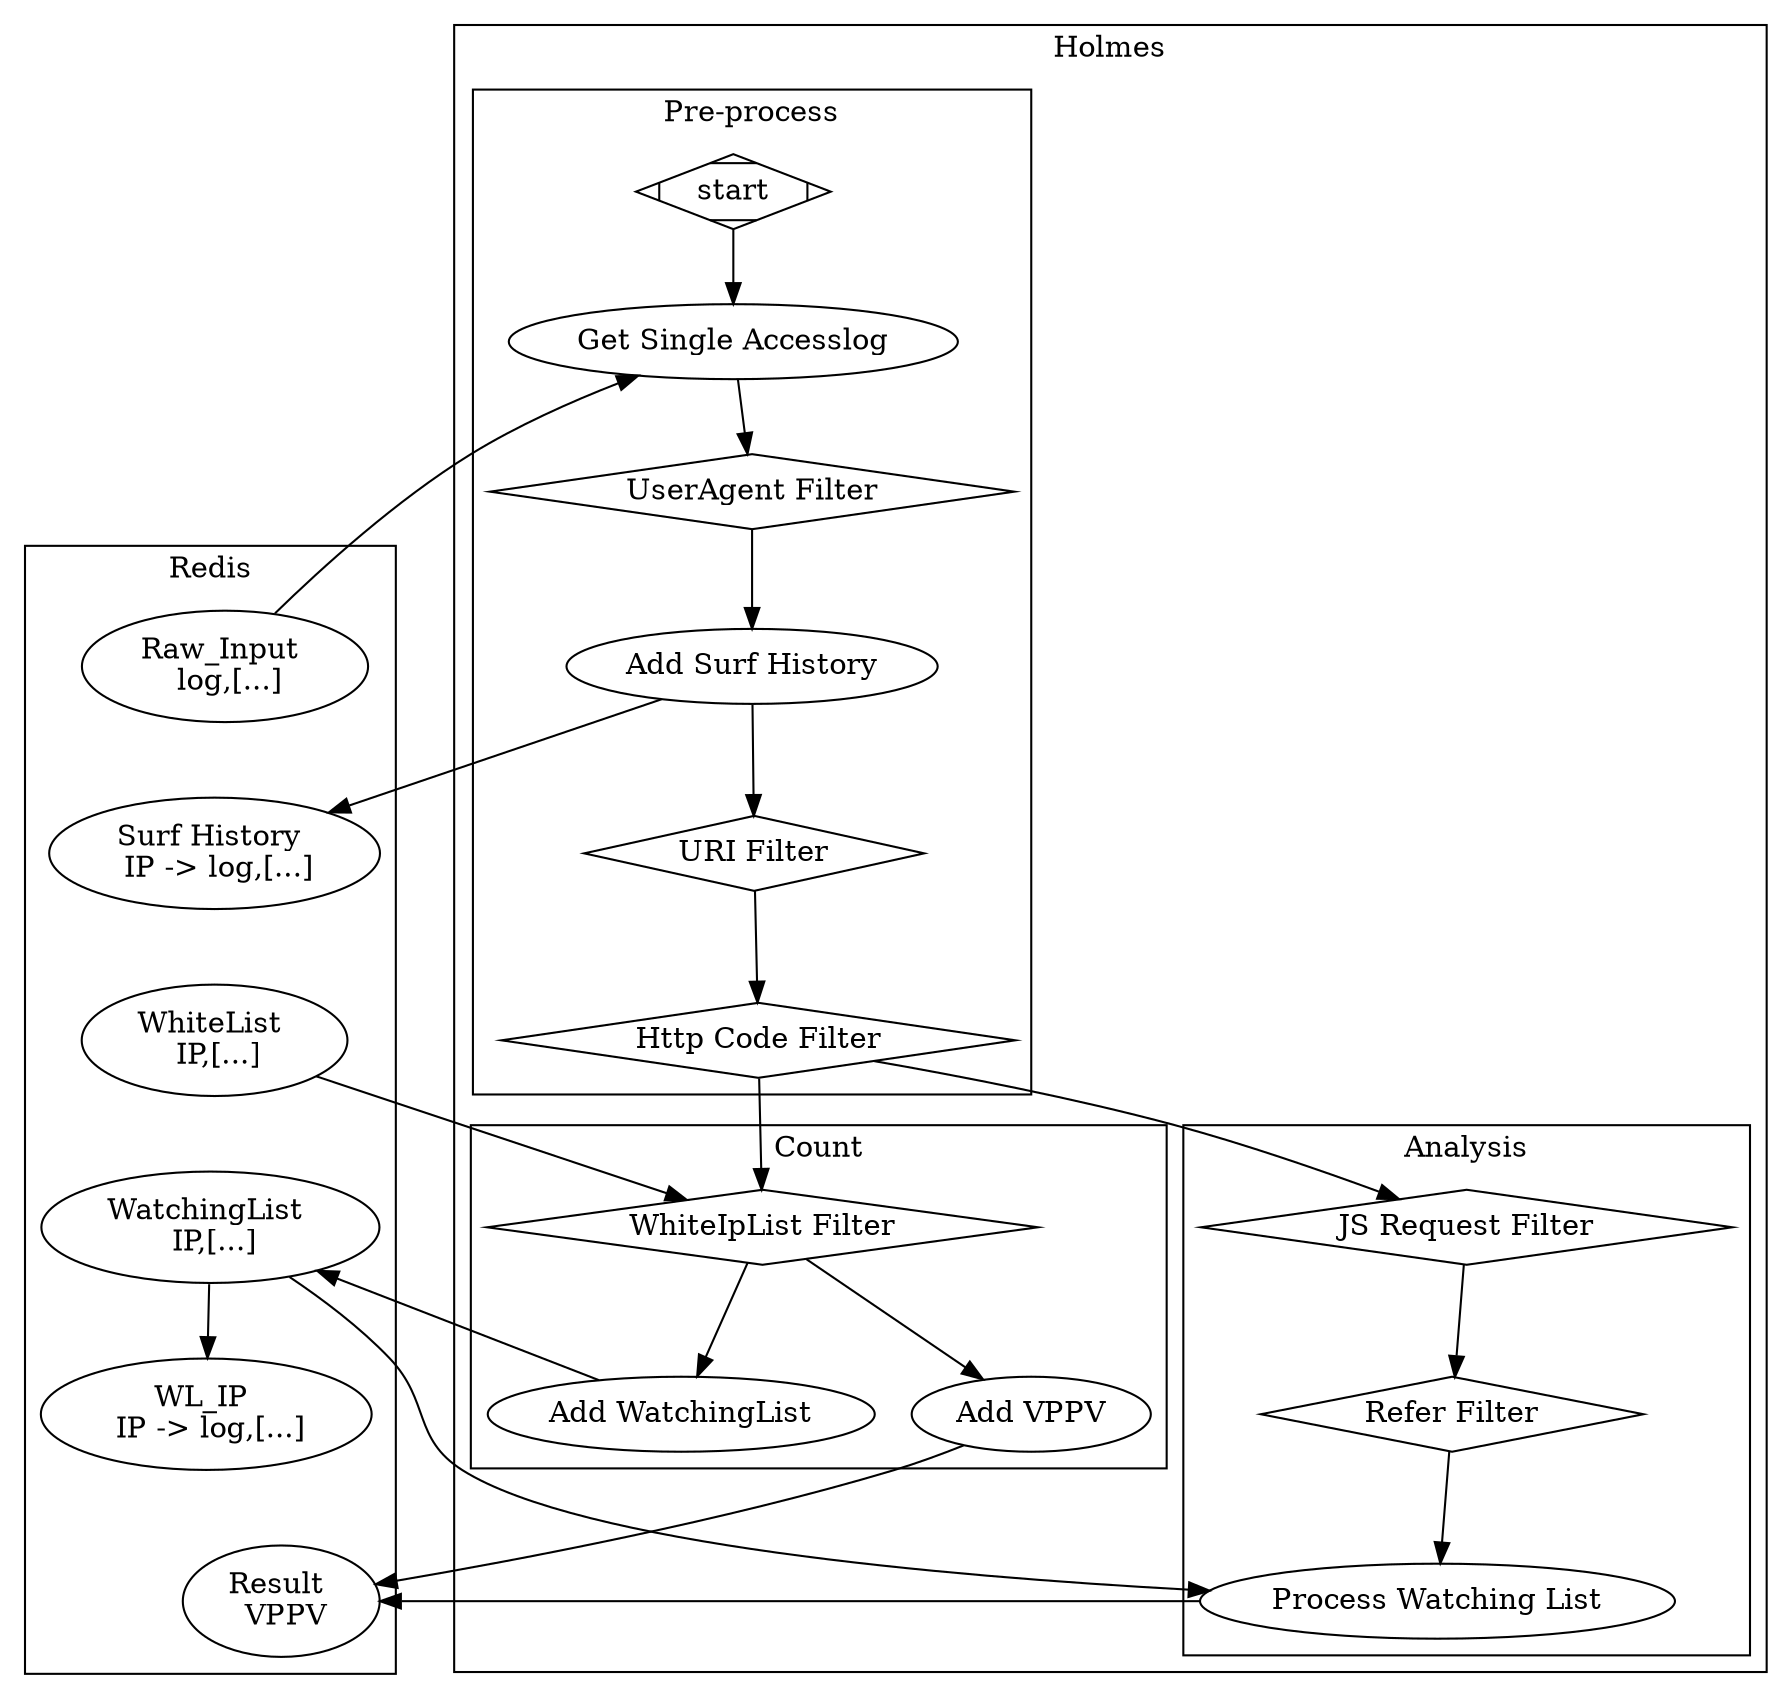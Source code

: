 digraph G{
    rankdir = TB 
    subgraph cluster0{
        label = "Redis"

        node81 [label = "Raw_Input \n log,[...]"]
        node85 [label = "Surf History \n IP -> log,[...]"]
        node82 [label = "WhiteList \n IP,[...]"]
        node83 [label = "WatchingList \n IP,[...]"]
        node84 [label = "WL_IP \n IP -> log,[...]"]

        node81 -> node85 -> node82 -> node83[style = invis]
        node83 -> node84
        node84 -> node86 [style = invis]

        node86 [label = "Result \n VPPV"]
    }

    subgraph cluster1{
        label = "Holmes"
        rankdir = TB

        node00 [label = "start"  shape = Mdiamond]
        //node99 [label = "end" shape = Mdiamond]
        
        subgraph cluster11{
            label = "Pre-process"
            node2 [label = "Get Single Accesslog"]
            node3 [label = "UserAgent Filter" shape = diamond]
            node4 [label = "Add Surf History"]
            node5 [label = "URI Filter" shape = diamond]
            node6 [label = "Http Code Filter" shape = diamond]

            node00 -> node2 -> node3
            node81 -> node2
    
            node3 -> node4 -> node5 -> node6 
            
            node4 -> node85

        }

        node6 -> node7
        node6 -> node9
            
        subgraph cluster12{
            label = "Count"
            node7 [label = "WhiteIpList Filter" shape = diamond]
            node8 [label = "Add WatchingList"]
            node12 [label = "Add VPPV"]


            node82 -> node7
            node7 -> node8 -> node83
            node7 -> node12 -> node86
        }

        subgraph cluster13{
            label = "Analysis"
            node9 [label = "JS Request Filter" shape = diamond]
            node10 [label = "Refer Filter" shape = diamond]
            node11 [label = "Process Watching List"]

            node9 -> node10 -> node11 -> node86
            node83 -> node11
        }

    }

}
